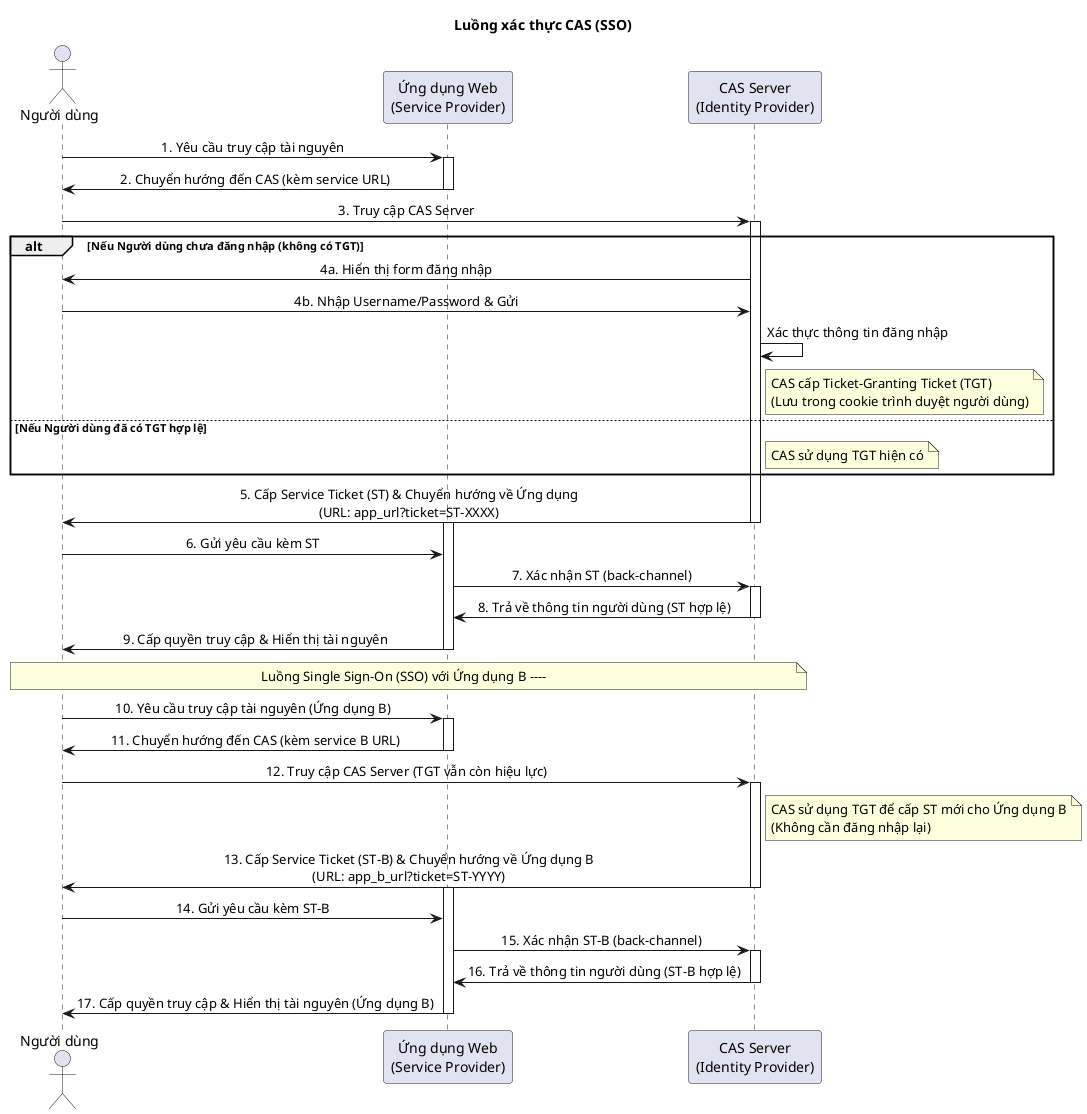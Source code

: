@startuml
skinparam handwritten true
skinparam shadowing false
skinparam sequenceMessageAlign left
skinparam responseMessageBelowArrow true
skinparam shadowing false
skinparam handwritten false
skinparam sequenceMessageAlign center
actor "Người dùng" as User
participant "Ứng dụng Web\n(Service Provider)" as App
participant "CAS Server\n(Identity Provider)" as CAS

title Luồng xác thực CAS (SSO)

User -> App: 1. Yêu cầu truy cập tài nguyên
activate App
App -> User: 2. Chuyển hướng đến CAS (kèm service URL)
deactivate App

User -> CAS: 3. Truy cập CAS Server

alt Nếu Người dùng chưa đăng nhập (không có TGT)
    activate CAS
    CAS -> User: 4a. Hiển thị form đăng nhập
    User -> CAS: 4b. Nhập Username/Password & Gửi
    CAS -> CAS: Xác thực thông tin đăng nhập
    note right of CAS: CAS cấp Ticket-Granting Ticket (TGT)\n(Lưu trong cookie trình duyệt người dùng)
else Nếu Người dùng đã có TGT hợp lệ
    note right of CAS: CAS sử dụng TGT hiện có
end

CAS -> User: 5. Cấp Service Ticket (ST) & Chuyển hướng về Ứng dụng\n(URL: app_url?ticket=ST-XXXX)
deactivate CAS

activate App
User -> App: 6. Gửi yêu cầu kèm ST
App -> CAS: 7. Xác nhận ST (back-channel)
activate CAS
CAS -> App: 8. Trả về thông tin người dùng (ST hợp lệ)
deactivate CAS
App -> User: 9. Cấp quyền truy cập & Hiển thị tài nguyên
deactivate App

note over User, CAS: Luồng Single Sign-On (SSO) với Ứng dụng B ----

User -> App: 10. Yêu cầu truy cập tài nguyên (Ứng dụng B)
activate App
App -> User: 11. Chuyển hướng đến CAS (kèm service B URL)
deactivate App

User -> CAS: 12. Truy cập CAS Server (TGT vẫn còn hiệu lực)
activate CAS
note right of CAS: CAS sử dụng TGT để cấp ST mới cho Ứng dụng B\n(Không cần đăng nhập lại)
CAS -> User: 13. Cấp Service Ticket (ST-B) & Chuyển hướng về Ứng dụng B\n(URL: app_b_url?ticket=ST-YYYY)
deactivate CAS

activate App
User -> App: 14. Gửi yêu cầu kèm ST-B
App -> CAS: 15. Xác nhận ST-B (back-channel)
activate CAS
CAS -> App: 16. Trả về thông tin người dùng (ST-B hợp lệ)
deactivate CAS
App -> User: 17. Cấp quyền truy cập & Hiển thị tài nguyên (Ứng dụng B)
deactivate App

@enduml
